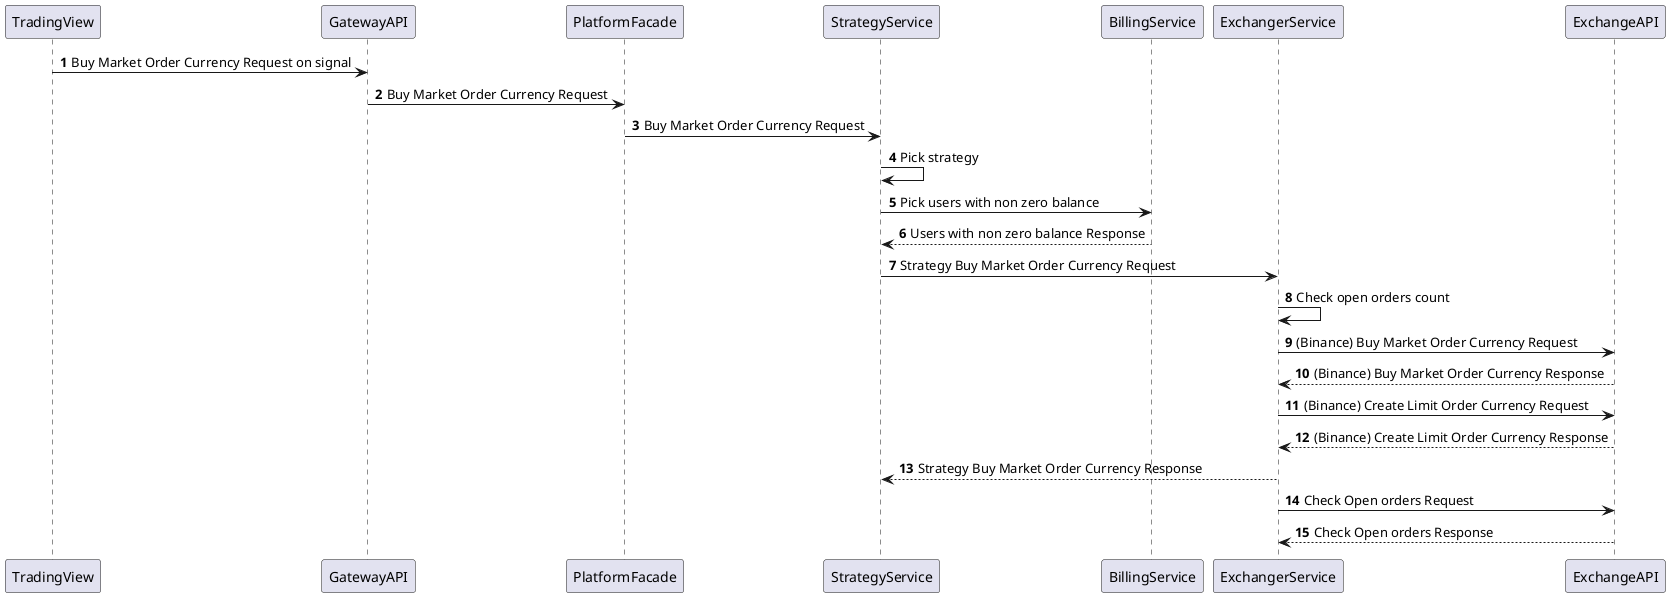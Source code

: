 @startuml
'https://plantuml.com/sequence-diagram

autonumber

TradingView -> GatewayAPI: Buy Market Order Currency Request on signal
GatewayAPI -> PlatformFacade: Buy Market Order Currency Request

PlatformFacade -> StrategyService: Buy Market Order Currency Request

StrategyService -> StrategyService: Pick strategy

StrategyService -> BillingService: Pick users with non zero balance
StrategyService <-- BillingService: Users with non zero balance Response

StrategyService -> ExchangerService: Strategy Buy Market Order Currency Request

ExchangerService -> ExchangerService: Check open orders count

ExchangerService -> ExchangeAPI: (Binance) Buy Market Order Currency Request
ExchangerService <-- ExchangeAPI: (Binance) Buy Market Order Currency Response

ExchangerService -> ExchangeAPI: (Binance) Create Limit Order Currency Request
ExchangerService <-- ExchangeAPI: (Binance) Create Limit Order Currency Response

StrategyService <-- ExchangerService : Strategy Buy Market Order Currency Response

ExchangerService -> ExchangeAPI: Check Open orders Request
ExchangerService <-- ExchangeAPI: Check Open orders Response

@enduml
